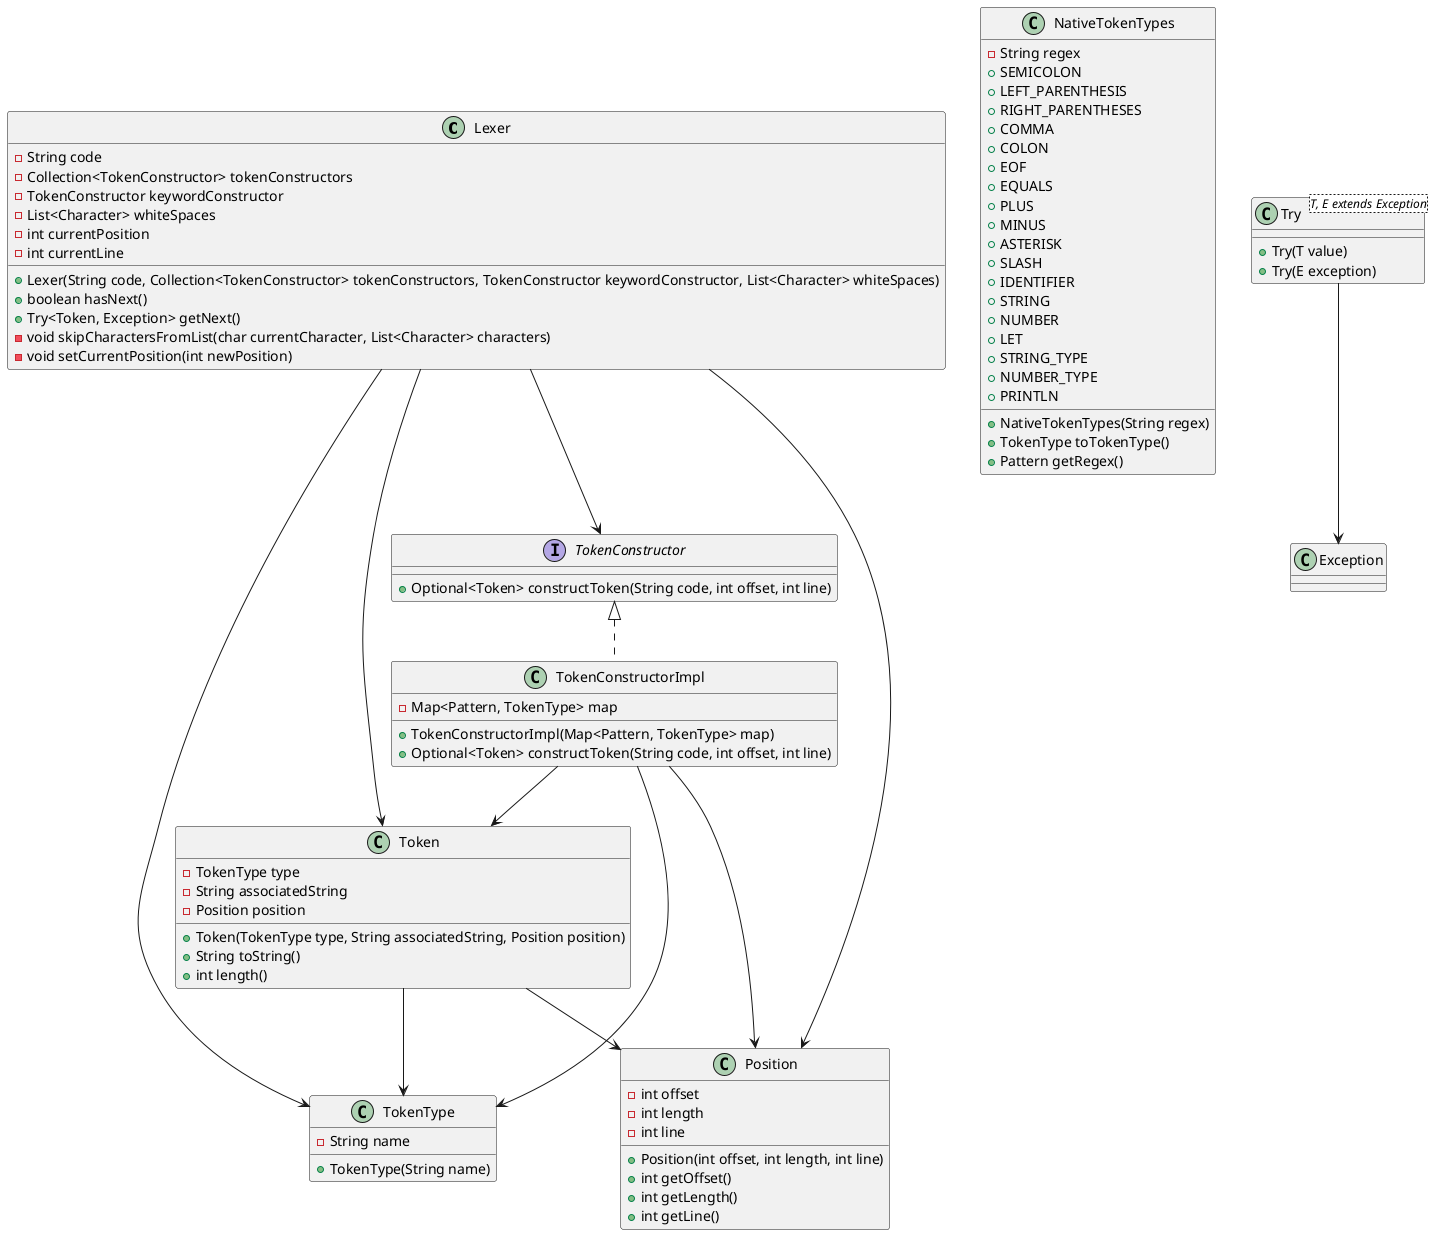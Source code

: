 @startuml

' Define classes
class Lexer {
    -String code
    -Collection<TokenConstructor> tokenConstructors
    -TokenConstructor keywordConstructor
    -List<Character> whiteSpaces
    -int currentPosition
    -int currentLine
    +Lexer(String code, Collection<TokenConstructor> tokenConstructors, TokenConstructor keywordConstructor, List<Character> whiteSpaces)
    +boolean hasNext()
    +Try<Token, Exception> getNext()
    -void skipCharactersFromList(char currentCharacter, List<Character> characters)
    -void setCurrentPosition(int newPosition)
}

class Token {
    -TokenType type
    -String associatedString
    -Position position
    +Token(TokenType type, String associatedString, Position position)
    +String toString()
    +int length()
}

class TokenType {
    -String name
    +TokenType(String name)
}

class Position {
    -int offset
    -int length
    -int line
    +Position(int offset, int length, int line)
    +int getOffset()
    +int getLength()
    +int getLine()
}

class NativeTokenTypes {
    -String regex
    +SEMICOLON
    +LEFT_PARENTHESIS
    +RIGHT_PARENTHESES
    +COMMA
    +COLON
    +EOF
    +EQUALS
    +PLUS
    +MINUS
    +ASTERISK
    +SLASH
    +IDENTIFIER
    +STRING
    +NUMBER
    +LET
    +STRING_TYPE
    +NUMBER_TYPE
    +PRINTLN
    +NativeTokenTypes(String regex)
    +TokenType toTokenType()
    +Pattern getRegex()
}

interface TokenConstructor {
    +Optional<Token> constructToken(String code, int offset, int line)
}

class TokenConstructorImpl implements TokenConstructor {
    -Map<Pattern, TokenType> map
    +TokenConstructorImpl(Map<Pattern, TokenType> map)
    +Optional<Token> constructToken(String code, int offset, int line)
}

class Try<T, E extends Exception> {
    +Try(T value)
    +Try(E exception)
}

' Define relationships
Lexer --> Token
Lexer --> TokenConstructor
Lexer --> TokenType
Lexer --> Position
Token --> TokenType
Token --> Position
TokenConstructorImpl --> Token
TokenConstructorImpl --> TokenType
TokenConstructorImpl --> Position
Try --> Exception

@enduml